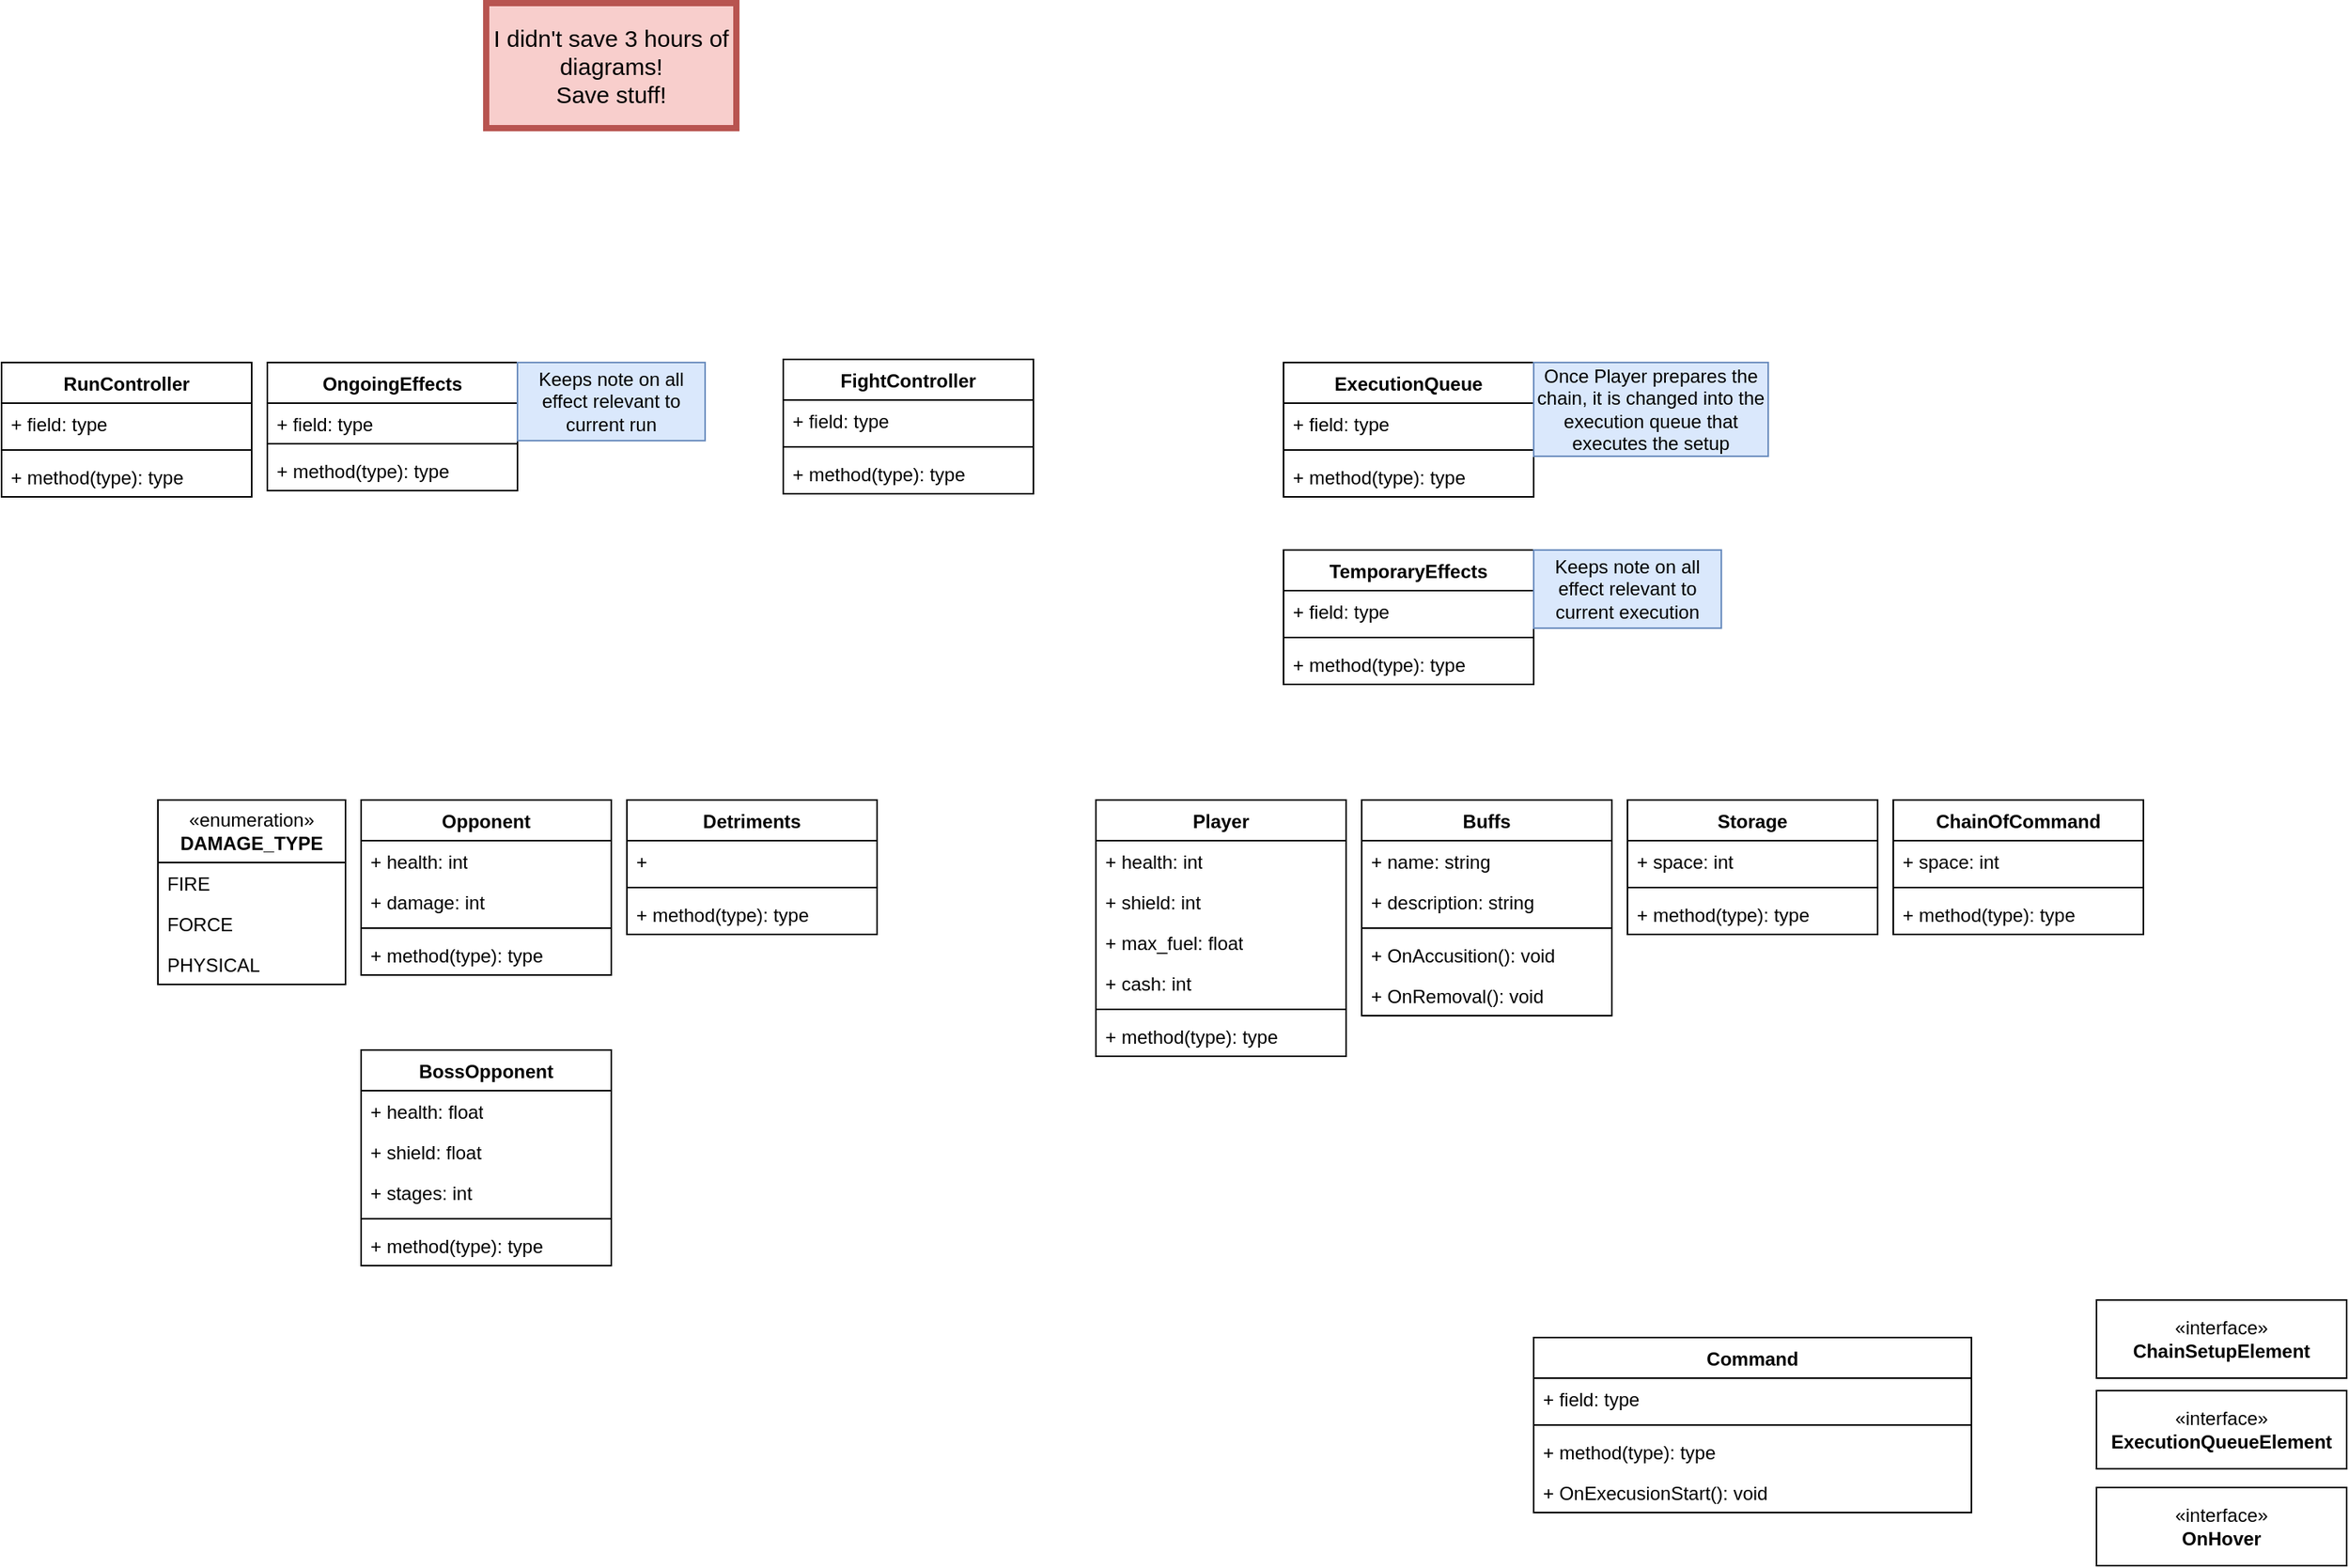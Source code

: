<mxfile version="26.2.8">
  <diagram name="Page-1" id="Q0dL1nY2zGRgUgsLCBUa">
    <mxGraphModel dx="2278" dy="759" grid="1" gridSize="10" guides="1" tooltips="1" connect="1" arrows="1" fold="1" page="1" pageScale="1" pageWidth="850" pageHeight="1100" math="0" shadow="0">
      <root>
        <mxCell id="0" />
        <mxCell id="1" parent="0" />
        <mxCell id="gMu1ORTqsSVO2KnYUncU-2" value="ExecutionQueue" style="swimlane;fontStyle=1;align=center;verticalAlign=top;childLayout=stackLayout;horizontal=1;startSize=26;horizontalStack=0;resizeParent=1;resizeParentMax=0;resizeLast=0;collapsible=1;marginBottom=0;whiteSpace=wrap;html=1;" parent="1" vertex="1">
          <mxGeometry x="520" y="240" width="160" height="86" as="geometry" />
        </mxCell>
        <mxCell id="gMu1ORTqsSVO2KnYUncU-3" value="+ field: type" style="text;strokeColor=none;fillColor=none;align=left;verticalAlign=top;spacingLeft=4;spacingRight=4;overflow=hidden;rotatable=0;points=[[0,0.5],[1,0.5]];portConstraint=eastwest;whiteSpace=wrap;html=1;" parent="gMu1ORTqsSVO2KnYUncU-2" vertex="1">
          <mxGeometry y="26" width="160" height="26" as="geometry" />
        </mxCell>
        <mxCell id="gMu1ORTqsSVO2KnYUncU-4" value="" style="line;strokeWidth=1;fillColor=none;align=left;verticalAlign=middle;spacingTop=-1;spacingLeft=3;spacingRight=3;rotatable=0;labelPosition=right;points=[];portConstraint=eastwest;strokeColor=inherit;" parent="gMu1ORTqsSVO2KnYUncU-2" vertex="1">
          <mxGeometry y="52" width="160" height="8" as="geometry" />
        </mxCell>
        <mxCell id="gMu1ORTqsSVO2KnYUncU-5" value="+ method(type): type" style="text;strokeColor=none;fillColor=none;align=left;verticalAlign=top;spacingLeft=4;spacingRight=4;overflow=hidden;rotatable=0;points=[[0,0.5],[1,0.5]];portConstraint=eastwest;whiteSpace=wrap;html=1;" parent="gMu1ORTqsSVO2KnYUncU-2" vertex="1">
          <mxGeometry y="60" width="160" height="26" as="geometry" />
        </mxCell>
        <mxCell id="gMu1ORTqsSVO2KnYUncU-6" value="&lt;div&gt;TemporaryEffects&lt;/div&gt;" style="swimlane;fontStyle=1;align=center;verticalAlign=top;childLayout=stackLayout;horizontal=1;startSize=26;horizontalStack=0;resizeParent=1;resizeParentMax=0;resizeLast=0;collapsible=1;marginBottom=0;whiteSpace=wrap;html=1;" parent="1" vertex="1">
          <mxGeometry x="520" y="360" width="160" height="86" as="geometry" />
        </mxCell>
        <mxCell id="gMu1ORTqsSVO2KnYUncU-7" value="+ field: type" style="text;strokeColor=none;fillColor=none;align=left;verticalAlign=top;spacingLeft=4;spacingRight=4;overflow=hidden;rotatable=0;points=[[0,0.5],[1,0.5]];portConstraint=eastwest;whiteSpace=wrap;html=1;" parent="gMu1ORTqsSVO2KnYUncU-6" vertex="1">
          <mxGeometry y="26" width="160" height="26" as="geometry" />
        </mxCell>
        <mxCell id="gMu1ORTqsSVO2KnYUncU-8" value="" style="line;strokeWidth=1;fillColor=none;align=left;verticalAlign=middle;spacingTop=-1;spacingLeft=3;spacingRight=3;rotatable=0;labelPosition=right;points=[];portConstraint=eastwest;strokeColor=inherit;" parent="gMu1ORTqsSVO2KnYUncU-6" vertex="1">
          <mxGeometry y="52" width="160" height="8" as="geometry" />
        </mxCell>
        <mxCell id="gMu1ORTqsSVO2KnYUncU-9" value="+ method(type): type" style="text;strokeColor=none;fillColor=none;align=left;verticalAlign=top;spacingLeft=4;spacingRight=4;overflow=hidden;rotatable=0;points=[[0,0.5],[1,0.5]];portConstraint=eastwest;whiteSpace=wrap;html=1;" parent="gMu1ORTqsSVO2KnYUncU-6" vertex="1">
          <mxGeometry y="60" width="160" height="26" as="geometry" />
        </mxCell>
        <mxCell id="gMu1ORTqsSVO2KnYUncU-10" value="ChainOfCommand" style="swimlane;fontStyle=1;align=center;verticalAlign=top;childLayout=stackLayout;horizontal=1;startSize=26;horizontalStack=0;resizeParent=1;resizeParentMax=0;resizeLast=0;collapsible=1;marginBottom=0;whiteSpace=wrap;html=1;" parent="1" vertex="1">
          <mxGeometry x="910" y="520" width="160" height="86" as="geometry" />
        </mxCell>
        <mxCell id="gMu1ORTqsSVO2KnYUncU-20" value="+ space: int" style="text;strokeColor=none;fillColor=none;align=left;verticalAlign=top;spacingLeft=4;spacingRight=4;overflow=hidden;rotatable=0;points=[[0,0.5],[1,0.5]];portConstraint=eastwest;whiteSpace=wrap;html=1;" parent="gMu1ORTqsSVO2KnYUncU-10" vertex="1">
          <mxGeometry y="26" width="160" height="26" as="geometry" />
        </mxCell>
        <mxCell id="gMu1ORTqsSVO2KnYUncU-12" value="" style="line;strokeWidth=1;fillColor=none;align=left;verticalAlign=middle;spacingTop=-1;spacingLeft=3;spacingRight=3;rotatable=0;labelPosition=right;points=[];portConstraint=eastwest;strokeColor=inherit;" parent="gMu1ORTqsSVO2KnYUncU-10" vertex="1">
          <mxGeometry y="52" width="160" height="8" as="geometry" />
        </mxCell>
        <mxCell id="gMu1ORTqsSVO2KnYUncU-13" value="+ method(type): type" style="text;strokeColor=none;fillColor=none;align=left;verticalAlign=top;spacingLeft=4;spacingRight=4;overflow=hidden;rotatable=0;points=[[0,0.5],[1,0.5]];portConstraint=eastwest;whiteSpace=wrap;html=1;" parent="gMu1ORTqsSVO2KnYUncU-10" vertex="1">
          <mxGeometry y="60" width="160" height="26" as="geometry" />
        </mxCell>
        <mxCell id="gMu1ORTqsSVO2KnYUncU-14" value="I didn&#39;t save 3 hours of diagrams! &lt;br&gt;Save stuff!" style="html=1;whiteSpace=wrap;fillColor=#f8cecc;strokeColor=#b85450;strokeWidth=4;fontSize=15;" parent="1" vertex="1">
          <mxGeometry x="10" y="10" width="160" height="80" as="geometry" />
        </mxCell>
        <mxCell id="gMu1ORTqsSVO2KnYUncU-15" value="FightController" style="swimlane;fontStyle=1;align=center;verticalAlign=top;childLayout=stackLayout;horizontal=1;startSize=26;horizontalStack=0;resizeParent=1;resizeParentMax=0;resizeLast=0;collapsible=1;marginBottom=0;whiteSpace=wrap;html=1;" parent="1" vertex="1">
          <mxGeometry x="200" y="238" width="160" height="86" as="geometry" />
        </mxCell>
        <mxCell id="gMu1ORTqsSVO2KnYUncU-16" value="+ field: type" style="text;strokeColor=none;fillColor=none;align=left;verticalAlign=top;spacingLeft=4;spacingRight=4;overflow=hidden;rotatable=0;points=[[0,0.5],[1,0.5]];portConstraint=eastwest;whiteSpace=wrap;html=1;" parent="gMu1ORTqsSVO2KnYUncU-15" vertex="1">
          <mxGeometry y="26" width="160" height="26" as="geometry" />
        </mxCell>
        <mxCell id="gMu1ORTqsSVO2KnYUncU-17" value="" style="line;strokeWidth=1;fillColor=none;align=left;verticalAlign=middle;spacingTop=-1;spacingLeft=3;spacingRight=3;rotatable=0;labelPosition=right;points=[];portConstraint=eastwest;strokeColor=inherit;" parent="gMu1ORTqsSVO2KnYUncU-15" vertex="1">
          <mxGeometry y="52" width="160" height="8" as="geometry" />
        </mxCell>
        <mxCell id="gMu1ORTqsSVO2KnYUncU-18" value="+ method(type): type" style="text;strokeColor=none;fillColor=none;align=left;verticalAlign=top;spacingLeft=4;spacingRight=4;overflow=hidden;rotatable=0;points=[[0,0.5],[1,0.5]];portConstraint=eastwest;whiteSpace=wrap;html=1;" parent="gMu1ORTqsSVO2KnYUncU-15" vertex="1">
          <mxGeometry y="60" width="160" height="26" as="geometry" />
        </mxCell>
        <mxCell id="gMu1ORTqsSVO2KnYUncU-19" value="Storage" style="swimlane;fontStyle=1;align=center;verticalAlign=top;childLayout=stackLayout;horizontal=1;startSize=26;horizontalStack=0;resizeParent=1;resizeParentMax=0;resizeLast=0;collapsible=1;marginBottom=0;whiteSpace=wrap;html=1;" parent="1" vertex="1">
          <mxGeometry x="740" y="520" width="160" height="86" as="geometry" />
        </mxCell>
        <mxCell id="DHiXAqFISTobGFmNKXlk-23" value="+ space: int" style="text;strokeColor=none;fillColor=none;align=left;verticalAlign=top;spacingLeft=4;spacingRight=4;overflow=hidden;rotatable=0;points=[[0,0.5],[1,0.5]];portConstraint=eastwest;whiteSpace=wrap;html=1;" vertex="1" parent="gMu1ORTqsSVO2KnYUncU-19">
          <mxGeometry y="26" width="160" height="26" as="geometry" />
        </mxCell>
        <mxCell id="gMu1ORTqsSVO2KnYUncU-21" value="" style="line;strokeWidth=1;fillColor=none;align=left;verticalAlign=middle;spacingTop=-1;spacingLeft=3;spacingRight=3;rotatable=0;labelPosition=right;points=[];portConstraint=eastwest;strokeColor=inherit;" parent="gMu1ORTqsSVO2KnYUncU-19" vertex="1">
          <mxGeometry y="52" width="160" height="8" as="geometry" />
        </mxCell>
        <mxCell id="gMu1ORTqsSVO2KnYUncU-22" value="+ method(type): type" style="text;strokeColor=none;fillColor=none;align=left;verticalAlign=top;spacingLeft=4;spacingRight=4;overflow=hidden;rotatable=0;points=[[0,0.5],[1,0.5]];portConstraint=eastwest;whiteSpace=wrap;html=1;" parent="gMu1ORTqsSVO2KnYUncU-19" vertex="1">
          <mxGeometry y="60" width="160" height="26" as="geometry" />
        </mxCell>
        <mxCell id="gMu1ORTqsSVO2KnYUncU-31" value="Opponent" style="swimlane;fontStyle=1;align=center;verticalAlign=top;childLayout=stackLayout;horizontal=1;startSize=26;horizontalStack=0;resizeParent=1;resizeParentMax=0;resizeLast=0;collapsible=1;marginBottom=0;whiteSpace=wrap;html=1;" parent="1" vertex="1">
          <mxGeometry x="-70" y="520" width="160" height="112" as="geometry" />
        </mxCell>
        <mxCell id="gMu1ORTqsSVO2KnYUncU-32" value="+ health: int" style="text;strokeColor=none;fillColor=none;align=left;verticalAlign=top;spacingLeft=4;spacingRight=4;overflow=hidden;rotatable=0;points=[[0,0.5],[1,0.5]];portConstraint=eastwest;whiteSpace=wrap;html=1;" parent="gMu1ORTqsSVO2KnYUncU-31" vertex="1">
          <mxGeometry y="26" width="160" height="26" as="geometry" />
        </mxCell>
        <mxCell id="DHiXAqFISTobGFmNKXlk-8" value="+ damage: int" style="text;strokeColor=none;fillColor=none;align=left;verticalAlign=top;spacingLeft=4;spacingRight=4;overflow=hidden;rotatable=0;points=[[0,0.5],[1,0.5]];portConstraint=eastwest;whiteSpace=wrap;html=1;" vertex="1" parent="gMu1ORTqsSVO2KnYUncU-31">
          <mxGeometry y="52" width="160" height="26" as="geometry" />
        </mxCell>
        <mxCell id="gMu1ORTqsSVO2KnYUncU-33" value="" style="line;strokeWidth=1;fillColor=none;align=left;verticalAlign=middle;spacingTop=-1;spacingLeft=3;spacingRight=3;rotatable=0;labelPosition=right;points=[];portConstraint=eastwest;strokeColor=inherit;" parent="gMu1ORTqsSVO2KnYUncU-31" vertex="1">
          <mxGeometry y="78" width="160" height="8" as="geometry" />
        </mxCell>
        <mxCell id="gMu1ORTqsSVO2KnYUncU-34" value="+ method(type): type" style="text;strokeColor=none;fillColor=none;align=left;verticalAlign=top;spacingLeft=4;spacingRight=4;overflow=hidden;rotatable=0;points=[[0,0.5],[1,0.5]];portConstraint=eastwest;whiteSpace=wrap;html=1;" parent="gMu1ORTqsSVO2KnYUncU-31" vertex="1">
          <mxGeometry y="86" width="160" height="26" as="geometry" />
        </mxCell>
        <mxCell id="gMu1ORTqsSVO2KnYUncU-35" value="&lt;div&gt;Player&lt;/div&gt;" style="swimlane;fontStyle=1;align=center;verticalAlign=top;childLayout=stackLayout;horizontal=1;startSize=26;horizontalStack=0;resizeParent=1;resizeParentMax=0;resizeLast=0;collapsible=1;marginBottom=0;whiteSpace=wrap;html=1;" parent="1" vertex="1">
          <mxGeometry x="400" y="520" width="160" height="164" as="geometry" />
        </mxCell>
        <mxCell id="DHiXAqFISTobGFmNKXlk-20" value="+ health: int" style="text;strokeColor=none;fillColor=none;align=left;verticalAlign=top;spacingLeft=4;spacingRight=4;overflow=hidden;rotatable=0;points=[[0,0.5],[1,0.5]];portConstraint=eastwest;whiteSpace=wrap;html=1;" vertex="1" parent="gMu1ORTqsSVO2KnYUncU-35">
          <mxGeometry y="26" width="160" height="26" as="geometry" />
        </mxCell>
        <mxCell id="DHiXAqFISTobGFmNKXlk-22" value="+ shield: int" style="text;strokeColor=none;fillColor=none;align=left;verticalAlign=top;spacingLeft=4;spacingRight=4;overflow=hidden;rotatable=0;points=[[0,0.5],[1,0.5]];portConstraint=eastwest;whiteSpace=wrap;html=1;" vertex="1" parent="gMu1ORTqsSVO2KnYUncU-35">
          <mxGeometry y="52" width="160" height="26" as="geometry" />
        </mxCell>
        <mxCell id="DHiXAqFISTobGFmNKXlk-21" value="+ max_fuel: float" style="text;strokeColor=none;fillColor=none;align=left;verticalAlign=top;spacingLeft=4;spacingRight=4;overflow=hidden;rotatable=0;points=[[0,0.5],[1,0.5]];portConstraint=eastwest;whiteSpace=wrap;html=1;" vertex="1" parent="gMu1ORTqsSVO2KnYUncU-35">
          <mxGeometry y="78" width="160" height="26" as="geometry" />
        </mxCell>
        <mxCell id="gMu1ORTqsSVO2KnYUncU-36" value="+ cash: int" style="text;strokeColor=none;fillColor=none;align=left;verticalAlign=top;spacingLeft=4;spacingRight=4;overflow=hidden;rotatable=0;points=[[0,0.5],[1,0.5]];portConstraint=eastwest;whiteSpace=wrap;html=1;" parent="gMu1ORTqsSVO2KnYUncU-35" vertex="1">
          <mxGeometry y="104" width="160" height="26" as="geometry" />
        </mxCell>
        <mxCell id="gMu1ORTqsSVO2KnYUncU-37" value="" style="line;strokeWidth=1;fillColor=none;align=left;verticalAlign=middle;spacingTop=-1;spacingLeft=3;spacingRight=3;rotatable=0;labelPosition=right;points=[];portConstraint=eastwest;strokeColor=inherit;" parent="gMu1ORTqsSVO2KnYUncU-35" vertex="1">
          <mxGeometry y="130" width="160" height="8" as="geometry" />
        </mxCell>
        <mxCell id="gMu1ORTqsSVO2KnYUncU-38" value="+ method(type): type" style="text;strokeColor=none;fillColor=none;align=left;verticalAlign=top;spacingLeft=4;spacingRight=4;overflow=hidden;rotatable=0;points=[[0,0.5],[1,0.5]];portConstraint=eastwest;whiteSpace=wrap;html=1;" parent="gMu1ORTqsSVO2KnYUncU-35" vertex="1">
          <mxGeometry y="138" width="160" height="26" as="geometry" />
        </mxCell>
        <mxCell id="gMu1ORTqsSVO2KnYUncU-39" value="&lt;div&gt;OngoingEffects&lt;/div&gt;" style="swimlane;fontStyle=1;align=center;verticalAlign=top;childLayout=stackLayout;horizontal=1;startSize=26;horizontalStack=0;resizeParent=1;resizeParentMax=0;resizeLast=0;collapsible=1;marginBottom=0;whiteSpace=wrap;html=1;" parent="1" vertex="1">
          <mxGeometry x="-130" y="240" width="160" height="82" as="geometry" />
        </mxCell>
        <mxCell id="gMu1ORTqsSVO2KnYUncU-40" value="+ field: type" style="text;strokeColor=none;fillColor=none;align=left;verticalAlign=top;spacingLeft=4;spacingRight=4;overflow=hidden;rotatable=0;points=[[0,0.5],[1,0.5]];portConstraint=eastwest;whiteSpace=wrap;html=1;" parent="gMu1ORTqsSVO2KnYUncU-39" vertex="1">
          <mxGeometry y="26" width="160" height="22" as="geometry" />
        </mxCell>
        <mxCell id="gMu1ORTqsSVO2KnYUncU-41" value="" style="line;strokeWidth=1;fillColor=none;align=left;verticalAlign=middle;spacingTop=-1;spacingLeft=3;spacingRight=3;rotatable=0;labelPosition=right;points=[];portConstraint=eastwest;strokeColor=inherit;" parent="gMu1ORTqsSVO2KnYUncU-39" vertex="1">
          <mxGeometry y="48" width="160" height="8" as="geometry" />
        </mxCell>
        <mxCell id="gMu1ORTqsSVO2KnYUncU-42" value="+ method(type): type" style="text;strokeColor=none;fillColor=none;align=left;verticalAlign=top;spacingLeft=4;spacingRight=4;overflow=hidden;rotatable=0;points=[[0,0.5],[1,0.5]];portConstraint=eastwest;whiteSpace=wrap;html=1;" parent="gMu1ORTqsSVO2KnYUncU-39" vertex="1">
          <mxGeometry y="56" width="160" height="26" as="geometry" />
        </mxCell>
        <mxCell id="gMu1ORTqsSVO2KnYUncU-43" value="Keeps note on all effect relevant to current execution" style="html=1;whiteSpace=wrap;fillColor=#dae8fc;strokeColor=#6c8ebf;" parent="1" vertex="1">
          <mxGeometry x="680" y="360" width="120" height="50" as="geometry" />
        </mxCell>
        <mxCell id="gMu1ORTqsSVO2KnYUncU-44" value="Keeps note on all effect relevant to current run" style="html=1;whiteSpace=wrap;fillColor=#dae8fc;strokeColor=#6c8ebf;" parent="1" vertex="1">
          <mxGeometry x="30" y="240" width="120" height="50" as="geometry" />
        </mxCell>
        <mxCell id="DHiXAqFISTobGFmNKXlk-1" value="BossOpponent" style="swimlane;fontStyle=1;align=center;verticalAlign=top;childLayout=stackLayout;horizontal=1;startSize=26;horizontalStack=0;resizeParent=1;resizeParentMax=0;resizeLast=0;collapsible=1;marginBottom=0;whiteSpace=wrap;html=1;" vertex="1" parent="1">
          <mxGeometry x="-70" y="680" width="160" height="138" as="geometry" />
        </mxCell>
        <mxCell id="DHiXAqFISTobGFmNKXlk-6" value="+ health: float" style="text;strokeColor=none;fillColor=none;align=left;verticalAlign=top;spacingLeft=4;spacingRight=4;overflow=hidden;rotatable=0;points=[[0,0.5],[1,0.5]];portConstraint=eastwest;whiteSpace=wrap;html=1;" vertex="1" parent="DHiXAqFISTobGFmNKXlk-1">
          <mxGeometry y="26" width="160" height="26" as="geometry" />
        </mxCell>
        <mxCell id="DHiXAqFISTobGFmNKXlk-5" value="+ shield: float" style="text;strokeColor=none;fillColor=none;align=left;verticalAlign=top;spacingLeft=4;spacingRight=4;overflow=hidden;rotatable=0;points=[[0,0.5],[1,0.5]];portConstraint=eastwest;whiteSpace=wrap;html=1;" vertex="1" parent="DHiXAqFISTobGFmNKXlk-1">
          <mxGeometry y="52" width="160" height="26" as="geometry" />
        </mxCell>
        <mxCell id="DHiXAqFISTobGFmNKXlk-7" value="+ stages: int" style="text;strokeColor=none;fillColor=none;align=left;verticalAlign=top;spacingLeft=4;spacingRight=4;overflow=hidden;rotatable=0;points=[[0,0.5],[1,0.5]];portConstraint=eastwest;whiteSpace=wrap;html=1;" vertex="1" parent="DHiXAqFISTobGFmNKXlk-1">
          <mxGeometry y="78" width="160" height="26" as="geometry" />
        </mxCell>
        <mxCell id="DHiXAqFISTobGFmNKXlk-3" value="" style="line;strokeWidth=1;fillColor=none;align=left;verticalAlign=middle;spacingTop=-1;spacingLeft=3;spacingRight=3;rotatable=0;labelPosition=right;points=[];portConstraint=eastwest;strokeColor=inherit;" vertex="1" parent="DHiXAqFISTobGFmNKXlk-1">
          <mxGeometry y="104" width="160" height="8" as="geometry" />
        </mxCell>
        <mxCell id="DHiXAqFISTobGFmNKXlk-4" value="+ method(type): type" style="text;strokeColor=none;fillColor=none;align=left;verticalAlign=top;spacingLeft=4;spacingRight=4;overflow=hidden;rotatable=0;points=[[0,0.5],[1,0.5]];portConstraint=eastwest;whiteSpace=wrap;html=1;" vertex="1" parent="DHiXAqFISTobGFmNKXlk-1">
          <mxGeometry y="112" width="160" height="26" as="geometry" />
        </mxCell>
        <mxCell id="DHiXAqFISTobGFmNKXlk-9" value="«enumeration»&lt;br&gt;&lt;b&gt;DAMAGE_TYPE&lt;/b&gt;" style="swimlane;fontStyle=0;childLayout=stackLayout;horizontal=1;startSize=40;fillColor=none;horizontalStack=0;resizeParent=1;resizeParentMax=0;resizeLast=0;collapsible=1;marginBottom=0;whiteSpace=wrap;html=1;" vertex="1" parent="1">
          <mxGeometry x="-200" y="520" width="120" height="118" as="geometry" />
        </mxCell>
        <mxCell id="DHiXAqFISTobGFmNKXlk-10" value="FIRE" style="text;strokeColor=none;fillColor=none;align=left;verticalAlign=top;spacingLeft=4;spacingRight=4;overflow=hidden;rotatable=0;points=[[0,0.5],[1,0.5]];portConstraint=eastwest;whiteSpace=wrap;html=1;" vertex="1" parent="DHiXAqFISTobGFmNKXlk-9">
          <mxGeometry y="40" width="120" height="26" as="geometry" />
        </mxCell>
        <mxCell id="DHiXAqFISTobGFmNKXlk-11" value="FORCE" style="text;strokeColor=none;fillColor=none;align=left;verticalAlign=top;spacingLeft=4;spacingRight=4;overflow=hidden;rotatable=0;points=[[0,0.5],[1,0.5]];portConstraint=eastwest;whiteSpace=wrap;html=1;" vertex="1" parent="DHiXAqFISTobGFmNKXlk-9">
          <mxGeometry y="66" width="120" height="26" as="geometry" />
        </mxCell>
        <mxCell id="DHiXAqFISTobGFmNKXlk-12" value="PHYSICAL" style="text;strokeColor=none;fillColor=none;align=left;verticalAlign=top;spacingLeft=4;spacingRight=4;overflow=hidden;rotatable=0;points=[[0,0.5],[1,0.5]];portConstraint=eastwest;whiteSpace=wrap;html=1;" vertex="1" parent="DHiXAqFISTobGFmNKXlk-9">
          <mxGeometry y="92" width="120" height="26" as="geometry" />
        </mxCell>
        <mxCell id="DHiXAqFISTobGFmNKXlk-15" value="Command" style="swimlane;fontStyle=1;align=center;verticalAlign=top;childLayout=stackLayout;horizontal=1;startSize=26;horizontalStack=0;resizeParent=1;resizeParentMax=0;resizeLast=0;collapsible=1;marginBottom=0;whiteSpace=wrap;html=1;" vertex="1" parent="1">
          <mxGeometry x="680" y="864" width="280" height="112" as="geometry" />
        </mxCell>
        <mxCell id="DHiXAqFISTobGFmNKXlk-16" value="+ field: type" style="text;strokeColor=none;fillColor=none;align=left;verticalAlign=top;spacingLeft=4;spacingRight=4;overflow=hidden;rotatable=0;points=[[0,0.5],[1,0.5]];portConstraint=eastwest;whiteSpace=wrap;html=1;" vertex="1" parent="DHiXAqFISTobGFmNKXlk-15">
          <mxGeometry y="26" width="280" height="26" as="geometry" />
        </mxCell>
        <mxCell id="DHiXAqFISTobGFmNKXlk-17" value="" style="line;strokeWidth=1;fillColor=none;align=left;verticalAlign=middle;spacingTop=-1;spacingLeft=3;spacingRight=3;rotatable=0;labelPosition=right;points=[];portConstraint=eastwest;strokeColor=inherit;" vertex="1" parent="DHiXAqFISTobGFmNKXlk-15">
          <mxGeometry y="52" width="280" height="8" as="geometry" />
        </mxCell>
        <mxCell id="DHiXAqFISTobGFmNKXlk-18" value="+ method(type): type" style="text;strokeColor=none;fillColor=none;align=left;verticalAlign=top;spacingLeft=4;spacingRight=4;overflow=hidden;rotatable=0;points=[[0,0.5],[1,0.5]];portConstraint=eastwest;whiteSpace=wrap;html=1;" vertex="1" parent="DHiXAqFISTobGFmNKXlk-15">
          <mxGeometry y="60" width="280" height="26" as="geometry" />
        </mxCell>
        <mxCell id="DHiXAqFISTobGFmNKXlk-44" value="+ OnExecusionStart(): void" style="text;strokeColor=none;fillColor=none;align=left;verticalAlign=top;spacingLeft=4;spacingRight=4;overflow=hidden;rotatable=0;points=[[0,0.5],[1,0.5]];portConstraint=eastwest;whiteSpace=wrap;html=1;" vertex="1" parent="DHiXAqFISTobGFmNKXlk-15">
          <mxGeometry y="86" width="280" height="26" as="geometry" />
        </mxCell>
        <mxCell id="DHiXAqFISTobGFmNKXlk-19" value="Once Player prepares the chain, it is changed into the execution queue that executes the setup" style="html=1;whiteSpace=wrap;fillColor=#dae8fc;strokeColor=#6c8ebf;" vertex="1" parent="1">
          <mxGeometry x="680" y="240" width="150" height="60" as="geometry" />
        </mxCell>
        <mxCell id="DHiXAqFISTobGFmNKXlk-24" value="Buffs" style="swimlane;fontStyle=1;align=center;verticalAlign=top;childLayout=stackLayout;horizontal=1;startSize=26;horizontalStack=0;resizeParent=1;resizeParentMax=0;resizeLast=0;collapsible=1;marginBottom=0;whiteSpace=wrap;html=1;" vertex="1" parent="1">
          <mxGeometry x="570" y="520" width="160" height="138" as="geometry" />
        </mxCell>
        <mxCell id="DHiXAqFISTobGFmNKXlk-25" value="+ name: string" style="text;strokeColor=none;fillColor=none;align=left;verticalAlign=top;spacingLeft=4;spacingRight=4;overflow=hidden;rotatable=0;points=[[0,0.5],[1,0.5]];portConstraint=eastwest;whiteSpace=wrap;html=1;" vertex="1" parent="DHiXAqFISTobGFmNKXlk-24">
          <mxGeometry y="26" width="160" height="26" as="geometry" />
        </mxCell>
        <mxCell id="DHiXAqFISTobGFmNKXlk-26" value="+ description: string" style="text;strokeColor=none;fillColor=none;align=left;verticalAlign=top;spacingLeft=4;spacingRight=4;overflow=hidden;rotatable=0;points=[[0,0.5],[1,0.5]];portConstraint=eastwest;whiteSpace=wrap;html=1;" vertex="1" parent="DHiXAqFISTobGFmNKXlk-24">
          <mxGeometry y="52" width="160" height="26" as="geometry" />
        </mxCell>
        <mxCell id="DHiXAqFISTobGFmNKXlk-27" value="" style="line;strokeWidth=1;fillColor=none;align=left;verticalAlign=middle;spacingTop=-1;spacingLeft=3;spacingRight=3;rotatable=0;labelPosition=right;points=[];portConstraint=eastwest;strokeColor=inherit;" vertex="1" parent="DHiXAqFISTobGFmNKXlk-24">
          <mxGeometry y="78" width="160" height="8" as="geometry" />
        </mxCell>
        <mxCell id="DHiXAqFISTobGFmNKXlk-39" value="+ OnAccusition(): void" style="text;strokeColor=none;fillColor=none;align=left;verticalAlign=top;spacingLeft=4;spacingRight=4;overflow=hidden;rotatable=0;points=[[0,0.5],[1,0.5]];portConstraint=eastwest;whiteSpace=wrap;html=1;" vertex="1" parent="DHiXAqFISTobGFmNKXlk-24">
          <mxGeometry y="86" width="160" height="26" as="geometry" />
        </mxCell>
        <mxCell id="DHiXAqFISTobGFmNKXlk-28" value="+ OnRemoval(): void" style="text;strokeColor=none;fillColor=none;align=left;verticalAlign=top;spacingLeft=4;spacingRight=4;overflow=hidden;rotatable=0;points=[[0,0.5],[1,0.5]];portConstraint=eastwest;whiteSpace=wrap;html=1;" vertex="1" parent="DHiXAqFISTobGFmNKXlk-24">
          <mxGeometry y="112" width="160" height="26" as="geometry" />
        </mxCell>
        <mxCell id="DHiXAqFISTobGFmNKXlk-29" value="Detriments" style="swimlane;fontStyle=1;align=center;verticalAlign=top;childLayout=stackLayout;horizontal=1;startSize=26;horizontalStack=0;resizeParent=1;resizeParentMax=0;resizeLast=0;collapsible=1;marginBottom=0;whiteSpace=wrap;html=1;" vertex="1" parent="1">
          <mxGeometry x="100" y="520" width="160" height="86" as="geometry" />
        </mxCell>
        <mxCell id="DHiXAqFISTobGFmNKXlk-30" value="&lt;div&gt;+&lt;/div&gt;" style="text;strokeColor=none;fillColor=none;align=left;verticalAlign=top;spacingLeft=4;spacingRight=4;overflow=hidden;rotatable=0;points=[[0,0.5],[1,0.5]];portConstraint=eastwest;whiteSpace=wrap;html=1;" vertex="1" parent="DHiXAqFISTobGFmNKXlk-29">
          <mxGeometry y="26" width="160" height="26" as="geometry" />
        </mxCell>
        <mxCell id="DHiXAqFISTobGFmNKXlk-32" value="" style="line;strokeWidth=1;fillColor=none;align=left;verticalAlign=middle;spacingTop=-1;spacingLeft=3;spacingRight=3;rotatable=0;labelPosition=right;points=[];portConstraint=eastwest;strokeColor=inherit;" vertex="1" parent="DHiXAqFISTobGFmNKXlk-29">
          <mxGeometry y="52" width="160" height="8" as="geometry" />
        </mxCell>
        <mxCell id="DHiXAqFISTobGFmNKXlk-33" value="+ method(type): type" style="text;strokeColor=none;fillColor=none;align=left;verticalAlign=top;spacingLeft=4;spacingRight=4;overflow=hidden;rotatable=0;points=[[0,0.5],[1,0.5]];portConstraint=eastwest;whiteSpace=wrap;html=1;" vertex="1" parent="DHiXAqFISTobGFmNKXlk-29">
          <mxGeometry y="60" width="160" height="26" as="geometry" />
        </mxCell>
        <mxCell id="DHiXAqFISTobGFmNKXlk-34" value="«interface»&lt;br&gt;&lt;b&gt;ChainSetupElement&lt;/b&gt;" style="html=1;whiteSpace=wrap;" vertex="1" parent="1">
          <mxGeometry x="1040" y="840" width="160" height="50" as="geometry" />
        </mxCell>
        <mxCell id="DHiXAqFISTobGFmNKXlk-35" value="«interface»&lt;br&gt;&lt;b&gt;ExecutionQueueElement&lt;/b&gt;" style="html=1;whiteSpace=wrap;" vertex="1" parent="1">
          <mxGeometry x="1040" y="898" width="160" height="50" as="geometry" />
        </mxCell>
        <mxCell id="DHiXAqFISTobGFmNKXlk-38" value="«interface»&lt;br&gt;&lt;b&gt;OnHover&lt;/b&gt;" style="html=1;whiteSpace=wrap;" vertex="1" parent="1">
          <mxGeometry x="1040" y="960" width="160" height="50" as="geometry" />
        </mxCell>
        <mxCell id="DHiXAqFISTobGFmNKXlk-40" value="RunController" style="swimlane;fontStyle=1;align=center;verticalAlign=top;childLayout=stackLayout;horizontal=1;startSize=26;horizontalStack=0;resizeParent=1;resizeParentMax=0;resizeLast=0;collapsible=1;marginBottom=0;whiteSpace=wrap;html=1;" vertex="1" parent="1">
          <mxGeometry x="-300" y="240" width="160" height="86" as="geometry" />
        </mxCell>
        <mxCell id="DHiXAqFISTobGFmNKXlk-41" value="+ field: type" style="text;strokeColor=none;fillColor=none;align=left;verticalAlign=top;spacingLeft=4;spacingRight=4;overflow=hidden;rotatable=0;points=[[0,0.5],[1,0.5]];portConstraint=eastwest;whiteSpace=wrap;html=1;" vertex="1" parent="DHiXAqFISTobGFmNKXlk-40">
          <mxGeometry y="26" width="160" height="26" as="geometry" />
        </mxCell>
        <mxCell id="DHiXAqFISTobGFmNKXlk-42" value="" style="line;strokeWidth=1;fillColor=none;align=left;verticalAlign=middle;spacingTop=-1;spacingLeft=3;spacingRight=3;rotatable=0;labelPosition=right;points=[];portConstraint=eastwest;strokeColor=inherit;" vertex="1" parent="DHiXAqFISTobGFmNKXlk-40">
          <mxGeometry y="52" width="160" height="8" as="geometry" />
        </mxCell>
        <mxCell id="DHiXAqFISTobGFmNKXlk-43" value="+ method(type): type" style="text;strokeColor=none;fillColor=none;align=left;verticalAlign=top;spacingLeft=4;spacingRight=4;overflow=hidden;rotatable=0;points=[[0,0.5],[1,0.5]];portConstraint=eastwest;whiteSpace=wrap;html=1;" vertex="1" parent="DHiXAqFISTobGFmNKXlk-40">
          <mxGeometry y="60" width="160" height="26" as="geometry" />
        </mxCell>
      </root>
    </mxGraphModel>
  </diagram>
</mxfile>
